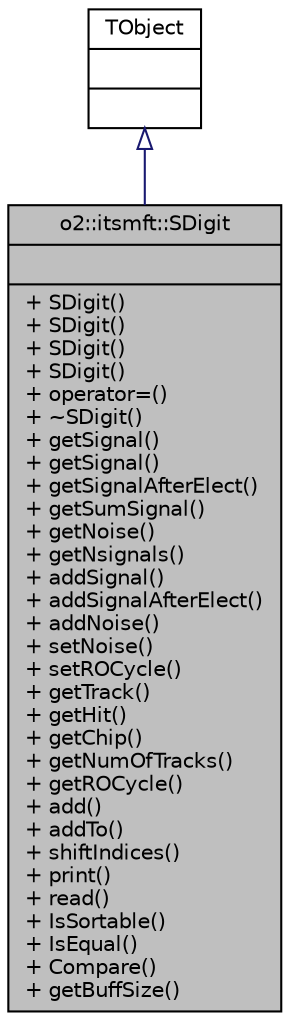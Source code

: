 digraph "o2::itsmft::SDigit"
{
 // INTERACTIVE_SVG=YES
  bgcolor="transparent";
  edge [fontname="Helvetica",fontsize="10",labelfontname="Helvetica",labelfontsize="10"];
  node [fontname="Helvetica",fontsize="10",shape=record];
  Node1 [label="{o2::itsmft::SDigit\n||+ SDigit()\l+ SDigit()\l+ SDigit()\l+ SDigit()\l+ operator=()\l+ ~SDigit()\l+ getSignal()\l+ getSignal()\l+ getSignalAfterElect()\l+ getSumSignal()\l+ getNoise()\l+ getNsignals()\l+ addSignal()\l+ addSignalAfterElect()\l+ addNoise()\l+ setNoise()\l+ setROCycle()\l+ getTrack()\l+ getHit()\l+ getChip()\l+ getNumOfTracks()\l+ getROCycle()\l+ add()\l+ addTo()\l+ shiftIndices()\l+ print()\l+ read()\l+ IsSortable()\l+ IsEqual()\l+ Compare()\l+ getBuffSize()\l}",height=0.2,width=0.4,color="black", fillcolor="grey75", style="filled", fontcolor="black"];
  Node2 -> Node1 [dir="back",color="midnightblue",fontsize="10",style="solid",arrowtail="onormal",fontname="Helvetica"];
  Node2 [label="{TObject\n||}",height=0.2,width=0.4,color="black",URL="$d5/d0f/classTObject.html"];
}

